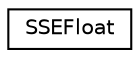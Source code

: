 digraph "Graphical Class Hierarchy"
{
  edge [fontname="Helvetica",fontsize="10",labelfontname="Helvetica",labelfontsize="10"];
  node [fontname="Helvetica",fontsize="10",shape=record];
  rankdir="LR";
  Node1 [label="SSEFloat",height=0.2,width=0.4,color="black", fillcolor="white", style="filled",URL="$union_s_s_e_float.html"];
}
